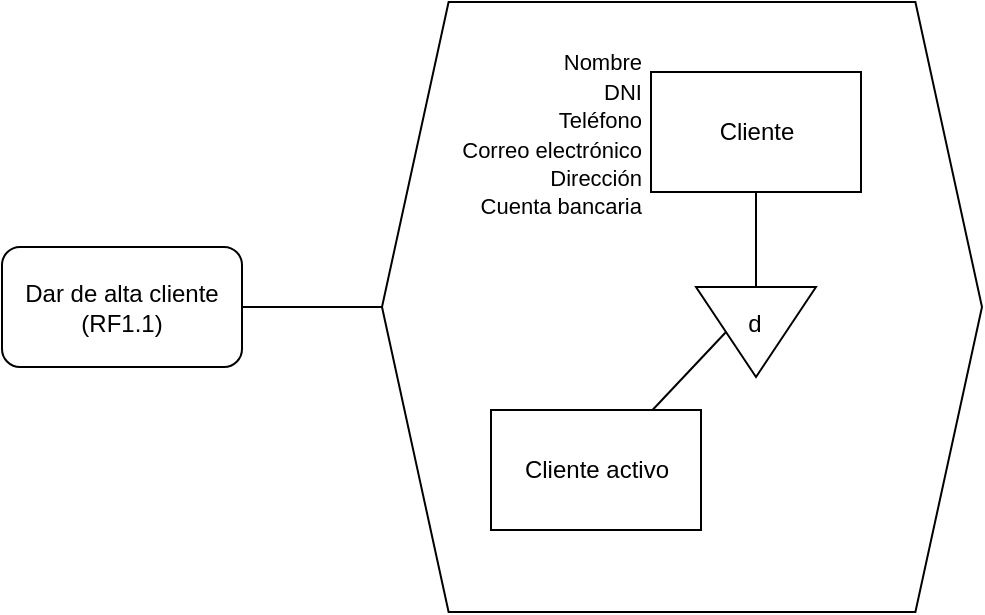 <mxfile version="20.6.0" type="google" pages="9"><diagram id="DEMGwUoFFbwo7yEj2Rn_" name="Página-1"><mxGraphModel grid="1" page="1" gridSize="10" guides="1" tooltips="1" connect="1" arrows="1" fold="1" pageScale="1" pageWidth="827" pageHeight="1169" math="0" shadow="0"><root><mxCell id="0"/><mxCell id="1" parent="0"/><mxCell id="iO_-YVehadF-31vCDSBg-1" value="Dar de alta cliente&lt;br&gt;(RF1.1)" style="rounded=1;whiteSpace=wrap;html=1;" vertex="1" parent="1"><mxGeometry x="60" y="187.5" width="120" height="60" as="geometry"/></mxCell><mxCell id="iO_-YVehadF-31vCDSBg-3" value="" style="verticalLabelPosition=bottom;verticalAlign=top;html=1;shape=hexagon;perimeter=hexagonPerimeter2;arcSize=6;size=0.111;" vertex="1" parent="1"><mxGeometry x="250" y="65" width="300" height="305" as="geometry"/></mxCell><mxCell id="iO_-YVehadF-31vCDSBg-4" value="Cliente" style="rounded=0;whiteSpace=wrap;html=1;" vertex="1" parent="1"><mxGeometry x="384.5" y="100" width="105" height="60" as="geometry"/></mxCell><mxCell id="iO_-YVehadF-31vCDSBg-5" value="" style="endArrow=none;html=1;rounded=0;entryX=0;entryY=0.5;entryDx=0;entryDy=0;exitX=1;exitY=0.5;exitDx=0;exitDy=0;" edge="1" parent="1" source="iO_-YVehadF-31vCDSBg-1" target="iO_-YVehadF-31vCDSBg-3"><mxGeometry width="50" height="50" relative="1" as="geometry"><mxPoint x="310" y="300" as="sourcePoint"/><mxPoint x="360" y="250" as="targetPoint"/></mxGeometry></mxCell><mxCell id="vYGt_gN0Xx9xvdccQPwN-7" value="&lt;font style=&quot;font-size: 11px;&quot;&gt;Nombre&lt;br&gt;DNI&lt;br&gt;Teléfono&lt;br&gt;Correo electrónico&lt;br&gt;Dirección&lt;br&gt;Cuenta bancaria&lt;/font&gt;" style="text;html=1;align=right;verticalAlign=middle;resizable=0;points=[];autosize=1;strokeColor=none;fillColor=none;" vertex="1" parent="1"><mxGeometry x="270.5" y="81" width="110" height="100" as="geometry"/></mxCell><mxCell id="8TjVAn8AsNWNyVth8qYj-1" value="" style="triangle;whiteSpace=wrap;html=1;rotation=90;" vertex="1" parent="1"><mxGeometry x="414.5" y="200" width="45" height="60" as="geometry"/></mxCell><mxCell id="8TjVAn8AsNWNyVth8qYj-2" value="d" style="text;html=1;align=center;verticalAlign=middle;resizable=0;points=[];autosize=1;strokeColor=none;fillColor=none;" vertex="1" parent="1"><mxGeometry x="421" y="211" width="30" height="30" as="geometry"/></mxCell><mxCell id="8TjVAn8AsNWNyVth8qYj-3" value="" style="endArrow=none;html=1;rounded=0;exitX=0.5;exitY=1;exitDx=0;exitDy=0;entryX=0;entryY=0.5;entryDx=0;entryDy=0;" edge="1" parent="1" source="iO_-YVehadF-31vCDSBg-4" target="8TjVAn8AsNWNyVth8qYj-1"><mxGeometry width="50" height="50" relative="1" as="geometry"><mxPoint x="340" y="280" as="sourcePoint"/><mxPoint x="390" y="230" as="targetPoint"/></mxGeometry></mxCell><mxCell id="8TjVAn8AsNWNyVth8qYj-5" value="Cliente activo" style="rounded=0;whiteSpace=wrap;html=1;" vertex="1" parent="1"><mxGeometry x="304.5" y="269" width="105" height="60" as="geometry"/></mxCell><mxCell id="8TjVAn8AsNWNyVth8qYj-6" value="" style="endArrow=none;html=1;rounded=0;entryX=0.5;entryY=1;entryDx=0;entryDy=0;" edge="1" parent="1" source="8TjVAn8AsNWNyVth8qYj-5" target="8TjVAn8AsNWNyVth8qYj-1"><mxGeometry width="50" height="50" relative="1" as="geometry"><mxPoint x="360" y="270" as="sourcePoint"/><mxPoint x="390" y="230" as="targetPoint"/></mxGeometry></mxCell></root></mxGraphModel></diagram><diagram id="1B7P2vrUWCZOcwDx-mPS" name="Página-2"><mxGraphModel grid="1" page="1" gridSize="10" guides="1" tooltips="1" connect="1" arrows="1" fold="1" pageScale="1" pageWidth="827" pageHeight="1169" math="0" shadow="0"><root><mxCell id="0"/><mxCell id="1" parent="0"/><mxCell id="SQv65v5PhSDsENT5InlF-1" value="Dar de baja cliente&lt;br&gt;(RF1.2)" style="rounded=1;whiteSpace=wrap;html=1;" vertex="1" parent="1"><mxGeometry x="50" y="172.5" width="120" height="60" as="geometry"/></mxCell><mxCell id="SQv65v5PhSDsENT5InlF-2" value="" style="verticalLabelPosition=bottom;verticalAlign=top;html=1;shape=hexagon;perimeter=hexagonPerimeter2;arcSize=6;size=0.111;" vertex="1" parent="1"><mxGeometry x="270" y="65" width="370" height="275" as="geometry"/></mxCell><mxCell id="SQv65v5PhSDsENT5InlF-3" value="Cliente" style="rounded=0;whiteSpace=wrap;html=1;" vertex="1" parent="1"><mxGeometry x="387" y="100" width="105" height="60" as="geometry"/></mxCell><mxCell id="SQv65v5PhSDsENT5InlF-4" value="" style="endArrow=none;html=1;rounded=0;entryX=0;entryY=0.5;entryDx=0;entryDy=0;exitX=1;exitY=0.5;exitDx=0;exitDy=0;" edge="1" parent="1" source="SQv65v5PhSDsENT5InlF-1" target="SQv65v5PhSDsENT5InlF-2"><mxGeometry width="50" height="50" relative="1" as="geometry"><mxPoint x="310" y="300" as="sourcePoint"/><mxPoint x="360" y="250" as="targetPoint"/></mxGeometry></mxCell><mxCell id="SQv65v5PhSDsENT5InlF-50" value="&lt;font style=&quot;font-size: 11px;&quot;&gt;Nombre&lt;br&gt;DNI&lt;br&gt;Teléfono&lt;br&gt;Correo electrónico&lt;br&gt;Dirección&lt;br&gt;Cuenta bancaria&lt;/font&gt;" style="text;html=1;align=right;verticalAlign=middle;resizable=0;points=[];autosize=1;strokeColor=none;fillColor=none;" vertex="1" parent="1"><mxGeometry x="273.5" y="81" width="110" height="100" as="geometry"/></mxCell><mxCell id="OXHgs8WZIy-A0yblZ-PR-1" value="" style="triangle;whiteSpace=wrap;html=1;rotation=90;" vertex="1" parent="1"><mxGeometry x="414" y="180" width="45" height="60" as="geometry"/></mxCell><mxCell id="OXHgs8WZIy-A0yblZ-PR-2" value="Cliente eliminado" style="rounded=0;whiteSpace=wrap;html=1;" vertex="1" parent="1"><mxGeometry x="477" y="250" width="105" height="60" as="geometry"/></mxCell><mxCell id="OXHgs8WZIy-A0yblZ-PR-3" value="Cliente activo" style="rounded=0;whiteSpace=wrap;html=1;" vertex="1" parent="1"><mxGeometry x="327" y="250" width="105" height="60" as="geometry"/></mxCell><mxCell id="OXHgs8WZIy-A0yblZ-PR-4" value="" style="endArrow=none;html=1;rounded=0;entryX=0.5;entryY=1;entryDx=0;entryDy=0;exitX=0;exitY=0.5;exitDx=0;exitDy=0;" edge="1" parent="1" source="OXHgs8WZIy-A0yblZ-PR-1" target="SQv65v5PhSDsENT5InlF-3"><mxGeometry width="50" height="50" relative="1" as="geometry"><mxPoint x="437" y="190" as="sourcePoint"/><mxPoint x="440" y="220" as="targetPoint"/></mxGeometry></mxCell><mxCell id="OXHgs8WZIy-A0yblZ-PR-5" value="" style="endArrow=none;html=1;rounded=0;exitX=0.5;exitY=0;exitDx=0;exitDy=0;entryX=0.5;entryY=1;entryDx=0;entryDy=0;" edge="1" parent="1" source="OXHgs8WZIy-A0yblZ-PR-3" target="OXHgs8WZIy-A0yblZ-PR-1"><mxGeometry width="50" height="50" relative="1" as="geometry"><mxPoint x="420" y="300" as="sourcePoint"/><mxPoint x="470" y="250" as="targetPoint"/></mxGeometry></mxCell><mxCell id="OXHgs8WZIy-A0yblZ-PR-6" value="" style="endArrow=none;html=1;rounded=0;exitX=0.5;exitY=0;exitDx=0;exitDy=0;entryX=0.5;entryY=0;entryDx=0;entryDy=0;" edge="1" parent="1" source="OXHgs8WZIy-A0yblZ-PR-2" target="OXHgs8WZIy-A0yblZ-PR-1"><mxGeometry width="50" height="50" relative="1" as="geometry"><mxPoint x="389.5" y="260" as="sourcePoint"/><mxPoint x="431.5" y="220" as="targetPoint"/></mxGeometry></mxCell><mxCell id="OXHgs8WZIy-A0yblZ-PR-7" value="d" style="text;html=1;align=center;verticalAlign=middle;resizable=0;points=[];autosize=1;strokeColor=none;fillColor=none;" vertex="1" parent="1"><mxGeometry x="421.5" y="191.5" width="30" height="30" as="geometry"/></mxCell></root></mxGraphModel></diagram><diagram id="w5QYAK_QAiBD-eUYyVa4" name="Página-3"><mxGraphModel grid="1" page="1" gridSize="10" guides="1" tooltips="1" connect="1" arrows="1" fold="1" pageScale="1" pageWidth="827" pageHeight="1169" math="0" shadow="0"><root><mxCell id="0"/><mxCell id="1" parent="0"/><mxCell id="K1hE1hfIYA2Avm141gYR-1" value="Listar clientes&lt;br&gt;(RF1.3)" style="rounded=1;whiteSpace=wrap;html=1;" vertex="1" parent="1"><mxGeometry x="40" y="155" width="120" height="60" as="geometry"/></mxCell><mxCell id="K1hE1hfIYA2Avm141gYR-2" value="" style="verticalLabelPosition=bottom;verticalAlign=top;html=1;shape=hexagon;perimeter=hexagonPerimeter2;arcSize=6;size=0.111;" vertex="1" parent="1"><mxGeometry x="243" y="50" width="390" height="270" as="geometry"/></mxCell><mxCell id="K1hE1hfIYA2Avm141gYR-3" value="Cliente" style="rounded=0;whiteSpace=wrap;html=1;" vertex="1" parent="1"><mxGeometry x="366" y="85" width="105" height="60" as="geometry"/></mxCell><mxCell id="K1hE1hfIYA2Avm141gYR-4" value="" style="endArrow=none;html=1;rounded=0;entryX=0;entryY=0.5;entryDx=0;entryDy=0;exitX=1;exitY=0.5;exitDx=0;exitDy=0;" edge="1" parent="1" source="K1hE1hfIYA2Avm141gYR-1" target="K1hE1hfIYA2Avm141gYR-2"><mxGeometry width="50" height="50" relative="1" as="geometry"><mxPoint x="290" y="285" as="sourcePoint"/><mxPoint x="340" y="235" as="targetPoint"/></mxGeometry></mxCell><mxCell id="K1hE1hfIYA2Avm141gYR-46" value="&lt;font style=&quot;font-size: 11px;&quot;&gt;Nombre&lt;br&gt;DNI&lt;br&gt;Teléfono&lt;br&gt;Correo electrónico&lt;br&gt;Dirección&lt;br&gt;Cuenta bancaria&lt;/font&gt;" style="text;html=1;align=right;verticalAlign=middle;resizable=0;points=[];autosize=1;strokeColor=none;fillColor=none;" vertex="1" parent="1"><mxGeometry x="251.5" y="65" width="110" height="100" as="geometry"/></mxCell><mxCell id="DDJWTrGeQ9TIn4-jQ_Ta-1" value="" style="triangle;whiteSpace=wrap;html=1;rotation=90;" vertex="1" parent="1"><mxGeometry x="404" y="169" width="45" height="60" as="geometry"/></mxCell><mxCell id="DDJWTrGeQ9TIn4-jQ_Ta-2" value="Cliente eliminado" style="rounded=0;whiteSpace=wrap;html=1;" vertex="1" parent="1"><mxGeometry x="467" y="239" width="105" height="60" as="geometry"/></mxCell><mxCell id="DDJWTrGeQ9TIn4-jQ_Ta-3" value="Cliente activo" style="rounded=0;whiteSpace=wrap;html=1;" vertex="1" parent="1"><mxGeometry x="317" y="239" width="105" height="60" as="geometry"/></mxCell><mxCell id="DDJWTrGeQ9TIn4-jQ_Ta-4" value="" style="endArrow=none;html=1;rounded=0;exitX=0.5;exitY=0;exitDx=0;exitDy=0;entryX=0.5;entryY=1;entryDx=0;entryDy=0;" edge="1" parent="1" source="DDJWTrGeQ9TIn4-jQ_Ta-3" target="DDJWTrGeQ9TIn4-jQ_Ta-1"><mxGeometry width="50" height="50" relative="1" as="geometry"><mxPoint x="410" y="289" as="sourcePoint"/><mxPoint x="460" y="239" as="targetPoint"/></mxGeometry></mxCell><mxCell id="DDJWTrGeQ9TIn4-jQ_Ta-5" value="" style="endArrow=none;html=1;rounded=0;exitX=0.5;exitY=0;exitDx=0;exitDy=0;entryX=0.5;entryY=0;entryDx=0;entryDy=0;" edge="1" parent="1" source="DDJWTrGeQ9TIn4-jQ_Ta-2" target="DDJWTrGeQ9TIn4-jQ_Ta-1"><mxGeometry width="50" height="50" relative="1" as="geometry"><mxPoint x="379.5" y="249" as="sourcePoint"/><mxPoint x="421.5" y="209" as="targetPoint"/></mxGeometry></mxCell><mxCell id="DDJWTrGeQ9TIn4-jQ_Ta-6" value="d" style="text;html=1;align=center;verticalAlign=middle;resizable=0;points=[];autosize=1;strokeColor=none;fillColor=none;" vertex="1" parent="1"><mxGeometry x="411.5" y="180.5" width="30" height="30" as="geometry"/></mxCell><mxCell id="DDJWTrGeQ9TIn4-jQ_Ta-7" value="" style="endArrow=none;html=1;rounded=0;exitX=0.5;exitY=1;exitDx=0;exitDy=0;entryX=0;entryY=0.5;entryDx=0;entryDy=0;" edge="1" parent="1" source="K1hE1hfIYA2Avm141gYR-3" target="DDJWTrGeQ9TIn4-jQ_Ta-1"><mxGeometry width="50" height="50" relative="1" as="geometry"><mxPoint x="390" y="300" as="sourcePoint"/><mxPoint x="430" y="170" as="targetPoint"/></mxGeometry></mxCell></root></mxGraphModel></diagram><diagram id="O7l2I3NpRtb442rErB5p" name="Página-4"><mxGraphModel grid="1" page="1" gridSize="10" guides="1" tooltips="1" connect="1" arrows="1" fold="1" pageScale="1" pageWidth="827" pageHeight="1169" math="0" shadow="0"><root><mxCell id="0"/><mxCell id="1" parent="0"/><mxCell id="ejz6q000aF-3ca07Sg5R-1" value="Modificar cliente&lt;br&gt;(RF1.4)" style="rounded=1;whiteSpace=wrap;html=1;" vertex="1" parent="1"><mxGeometry x="70" y="95" width="120" height="60" as="geometry"/></mxCell><mxCell id="ejz6q000aF-3ca07Sg5R-2" value="" style="verticalLabelPosition=bottom;verticalAlign=top;html=1;shape=hexagon;perimeter=hexagonPerimeter2;arcSize=6;size=0.111;" vertex="1" parent="1"><mxGeometry x="270" y="60" width="270" height="130" as="geometry"/></mxCell><mxCell id="ejz6q000aF-3ca07Sg5R-3" value="Cliente" style="rounded=0;whiteSpace=wrap;html=1;" vertex="1" parent="1"><mxGeometry x="378" y="95" width="105" height="60" as="geometry"/></mxCell><mxCell id="ejz6q000aF-3ca07Sg5R-4" value="" style="endArrow=none;html=1;rounded=0;entryX=0;entryY=0.5;entryDx=0;entryDy=0;exitX=1;exitY=0.5;exitDx=0;exitDy=0;" edge="1" parent="1" source="ejz6q000aF-3ca07Sg5R-1" target="ejz6q000aF-3ca07Sg5R-2"><mxGeometry width="50" height="50" relative="1" as="geometry"><mxPoint x="310" y="295" as="sourcePoint"/><mxPoint x="360" y="245" as="targetPoint"/></mxGeometry></mxCell><mxCell id="ejz6q000aF-3ca07Sg5R-38" value="&lt;font style=&quot;font-size: 11px;&quot;&gt;Nombre&lt;br&gt;DNI&lt;br&gt;Teléfono&lt;br&gt;Correo electrónico&lt;br&gt;Dirección&lt;br&gt;Cuenta bancaria&lt;/font&gt;" style="text;html=1;align=right;verticalAlign=middle;resizable=0;points=[];autosize=1;strokeColor=none;fillColor=none;" vertex="1" parent="1"><mxGeometry x="263.5" y="75" width="110" height="100" as="geometry"/></mxCell></root></mxGraphModel></diagram><diagram id="fOOiSgJMNlkc43nASpd3" name="Página-5"><mxGraphModel grid="1" page="1" gridSize="10" guides="1" tooltips="1" connect="1" arrows="1" fold="1" pageScale="1" pageWidth="827" pageHeight="1169" math="0" shadow="0"><root><mxCell id="0"/><mxCell id="1" parent="0"/><mxCell id="QGjX4oMfvWvsxtlTZB3N-1" value="Comprar vehículo&lt;br&gt;(RF1.5)" style="rounded=1;whiteSpace=wrap;html=1;" vertex="1" parent="1"><mxGeometry x="20" y="180" width="120" height="60" as="geometry"/></mxCell><mxCell id="QGjX4oMfvWvsxtlTZB3N-2" value="" style="verticalLabelPosition=bottom;verticalAlign=top;html=1;shape=hexagon;perimeter=hexagonPerimeter2;arcSize=6;size=0.075;" vertex="1" parent="1"><mxGeometry x="220" y="60" width="530" height="300" as="geometry"/></mxCell><mxCell id="QGjX4oMfvWvsxtlTZB3N-3" value="Cliente" style="rounded=0;whiteSpace=wrap;html=1;" vertex="1" parent="1"><mxGeometry x="300.5" y="116" width="90" height="60" as="geometry"/></mxCell><mxCell id="QGjX4oMfvWvsxtlTZB3N-4" value="" style="endArrow=none;html=1;rounded=0;entryX=0;entryY=0.5;entryDx=0;entryDy=0;exitX=1;exitY=0.5;exitDx=0;exitDy=0;" edge="1" parent="1" source="QGjX4oMfvWvsxtlTZB3N-1" target="QGjX4oMfvWvsxtlTZB3N-2"><mxGeometry width="50" height="50" relative="1" as="geometry"><mxPoint x="289" y="316" as="sourcePoint"/><mxPoint x="339" y="266" as="targetPoint"/></mxGeometry></mxCell><mxCell id="QGjX4oMfvWvsxtlTZB3N-5" value="Vehículo" style="rounded=0;whiteSpace=wrap;html=1;" vertex="1" parent="1"><mxGeometry x="581" y="118" width="90.5" height="54" as="geometry"/></mxCell><mxCell id="QGjX4oMfvWvsxtlTZB3N-6" value="Compra" style="rhombus;whiteSpace=wrap;html=1;" vertex="1" parent="1"><mxGeometry x="432.5" y="122" width="100" height="50" as="geometry"/></mxCell><mxCell id="QGjX4oMfvWvsxtlTZB3N-7" value="" style="endArrow=none;html=1;rounded=0;entryX=0;entryY=0.5;entryDx=0;entryDy=0;exitX=1;exitY=0.5;exitDx=0;exitDy=0;" edge="1" parent="1" source="QGjX4oMfvWvsxtlTZB3N-3" target="QGjX4oMfvWvsxtlTZB3N-6"><mxGeometry width="50" height="50" relative="1" as="geometry"><mxPoint x="307.5" y="141" as="sourcePoint"/><mxPoint x="357.5" y="91" as="targetPoint"/></mxGeometry></mxCell><mxCell id="QGjX4oMfvWvsxtlTZB3N-8" value="" style="endArrow=none;html=1;rounded=0;exitX=1;exitY=0.5;exitDx=0;exitDy=0;" edge="1" parent="1" source="QGjX4oMfvWvsxtlTZB3N-6" target="QGjX4oMfvWvsxtlTZB3N-5"><mxGeometry width="50" height="50" relative="1" as="geometry"><mxPoint x="538.5" y="146" as="sourcePoint"/><mxPoint x="592.5" y="147" as="targetPoint"/></mxGeometry></mxCell><mxCell id="QGjX4oMfvWvsxtlTZB3N-9" value="(0,1)" style="text;html=1;strokeColor=none;fillColor=none;align=center;verticalAlign=middle;whiteSpace=wrap;rounded=0;" vertex="1" parent="1"><mxGeometry x="376" y="121" width="60" height="30" as="geometry"/></mxCell><mxCell id="QGjX4oMfvWvsxtlTZB3N-10" value="(0,n)" style="text;html=1;strokeColor=none;fillColor=none;align=center;verticalAlign=middle;whiteSpace=wrap;rounded=0;" vertex="1" parent="1"><mxGeometry x="535" y="121" width="60" height="30" as="geometry"/></mxCell><mxCell id="QGjX4oMfvWvsxtlTZB3N-34" value="&lt;span style=&quot;font-size: 11px;&quot;&gt;DNI&lt;br&gt;Cuenta bancaria&lt;br&gt;&lt;/span&gt;" style="text;html=1;align=right;verticalAlign=middle;resizable=0;points=[];autosize=1;strokeColor=none;fillColor=none;" vertex="1" parent="1"><mxGeometry x="197.5" y="118" width="100" height="40" as="geometry"/></mxCell><mxCell id="QGjX4oMfvWvsxtlTZB3N-36" value="&lt;span style=&quot;font-size: 11px;&quot;&gt;Matricula&lt;br&gt;&lt;/span&gt;" style="text;html=1;align=left;verticalAlign=middle;resizable=0;points=[];autosize=1;strokeColor=none;fillColor=none;" vertex="1" parent="1"><mxGeometry x="674.5" y="118" width="70" height="30" as="geometry"/></mxCell><mxCell id="2yGwvrUU14ATjYeihXcI-1" value="Cliente activo" style="rounded=0;whiteSpace=wrap;html=1;" vertex="1" parent="1"><mxGeometry x="270.5" y="280" width="90" height="60" as="geometry"/></mxCell><mxCell id="2yGwvrUU14ATjYeihXcI-2" value="" style="triangle;whiteSpace=wrap;html=1;rotation=90;" vertex="1" parent="1"><mxGeometry x="323" y="200" width="45" height="60" as="geometry"/></mxCell><mxCell id="2yGwvrUU14ATjYeihXcI-3" value="" style="endArrow=none;html=1;rounded=0;exitX=0.5;exitY=1;exitDx=0;exitDy=0;entryX=0;entryY=0.5;entryDx=0;entryDy=0;" edge="1" parent="1" source="QGjX4oMfvWvsxtlTZB3N-3" target="2yGwvrUU14ATjYeihXcI-2"><mxGeometry width="50" height="50" relative="1" as="geometry"><mxPoint x="390" y="300" as="sourcePoint"/><mxPoint x="440" y="250" as="targetPoint"/></mxGeometry></mxCell><mxCell id="2yGwvrUU14ATjYeihXcI-4" value="" style="endArrow=none;html=1;rounded=0;exitX=0.5;exitY=0;exitDx=0;exitDy=0;entryX=0.5;entryY=1;entryDx=0;entryDy=0;" edge="1" parent="1" source="2yGwvrUU14ATjYeihXcI-1" target="2yGwvrUU14ATjYeihXcI-2"><mxGeometry width="50" height="50" relative="1" as="geometry"><mxPoint x="390" y="300" as="sourcePoint"/><mxPoint x="440" y="250" as="targetPoint"/></mxGeometry></mxCell><mxCell id="2yGwvrUU14ATjYeihXcI-5" value="d" style="text;html=1;align=center;verticalAlign=middle;resizable=0;points=[];autosize=1;strokeColor=none;fillColor=none;" vertex="1" parent="1"><mxGeometry x="330.5" y="212" width="30" height="30" as="geometry"/></mxCell><mxCell id="2yGwvrUU14ATjYeihXcI-6" value="Vendidos" style="rounded=0;whiteSpace=wrap;html=1;" vertex="1" parent="1"><mxGeometry x="519.75" y="280" width="90.5" height="54" as="geometry"/></mxCell><mxCell id="2yGwvrUU14ATjYeihXcI-7" value="&lt;font style=&quot;font-size: 11px;&quot;&gt;Precio&lt;br&gt;Fecha salida&lt;/font&gt;" style="text;html=1;align=left;verticalAlign=middle;resizable=0;points=[];autosize=1;strokeColor=none;fillColor=none;" vertex="1" parent="1"><mxGeometry x="615" y="277" width="90" height="40" as="geometry"/></mxCell><mxCell id="2yGwvrUU14ATjYeihXcI-8" value="" style="triangle;whiteSpace=wrap;html=1;rotation=90;" vertex="1" parent="1"><mxGeometry x="613" y="200" width="45" height="60" as="geometry"/></mxCell><mxCell id="2yGwvrUU14ATjYeihXcI-9" value="d" style="text;html=1;align=center;verticalAlign=middle;resizable=0;points=[];autosize=1;strokeColor=none;fillColor=none;" vertex="1" parent="1"><mxGeometry x="620.5" y="212" width="30" height="30" as="geometry"/></mxCell><mxCell id="2yGwvrUU14ATjYeihXcI-10" value="" style="endArrow=none;html=1;rounded=0;fontSize=11;entryX=0.5;entryY=1;entryDx=0;entryDy=0;exitX=0;exitY=0.5;exitDx=0;exitDy=0;" edge="1" parent="1" source="2yGwvrUU14ATjYeihXcI-8" target="QGjX4oMfvWvsxtlTZB3N-5"><mxGeometry width="50" height="50" relative="1" as="geometry"><mxPoint x="500" y="310" as="sourcePoint"/><mxPoint x="550" y="260" as="targetPoint"/></mxGeometry></mxCell><mxCell id="2yGwvrUU14ATjYeihXcI-11" value="" style="endArrow=none;html=1;rounded=0;fontSize=11;entryX=0.5;entryY=1;entryDx=0;entryDy=0;exitX=0.5;exitY=0;exitDx=0;exitDy=0;" edge="1" parent="1" source="2yGwvrUU14ATjYeihXcI-6" target="2yGwvrUU14ATjYeihXcI-8"><mxGeometry width="50" height="50" relative="1" as="geometry"><mxPoint x="500" y="310" as="sourcePoint"/><mxPoint x="550" y="260" as="targetPoint"/></mxGeometry></mxCell></root></mxGraphModel></diagram><diagram id="H-Tom1qziNCDo2zQDhrG" name="Página-6"><mxGraphModel grid="1" page="1" gridSize="10" guides="1" tooltips="1" connect="1" arrows="1" fold="1" pageScale="1" pageWidth="827" pageHeight="1169" math="0" shadow="0"><root><mxCell id="0"/><mxCell id="1" parent="0"/><mxCell id="hXQytjACD5gVzJ0EZ9ds-1" value="BD Clientes" style="shape=partialRectangle;whiteSpace=wrap;html=1;bottom=1;right=0;left=1;top=1;fillColor=none;routingCenterX=-0.5;rotation=0;" vertex="1" parent="1"><mxGeometry x="49" y="155" width="140" height="50" as="geometry"/></mxCell><mxCell id="hXQytjACD5gVzJ0EZ9ds-2" value="" style="verticalLabelPosition=bottom;verticalAlign=top;html=1;shape=hexagon;perimeter=hexagonPerimeter2;arcSize=6;size=0.111;" vertex="1" parent="1"><mxGeometry x="249" y="50" width="441" height="260" as="geometry"/></mxCell><mxCell id="hXQytjACD5gVzJ0EZ9ds-3" value="Cliente" style="rounded=0;whiteSpace=wrap;html=1;" vertex="1" parent="1"><mxGeometry x="429.5" y="75" width="105" height="60" as="geometry"/></mxCell><mxCell id="hXQytjACD5gVzJ0EZ9ds-4" value="" style="endArrow=none;html=1;rounded=0;entryX=0;entryY=0.5;entryDx=0;entryDy=0;" edge="1" parent="1" source="hXQytjACD5gVzJ0EZ9ds-1" target="hXQytjACD5gVzJ0EZ9ds-2"><mxGeometry width="50" height="50" relative="1" as="geometry"><mxPoint x="189" y="115" as="sourcePoint"/><mxPoint x="339" y="235" as="targetPoint"/></mxGeometry></mxCell><mxCell id="hXQytjACD5gVzJ0EZ9ds-19" value="&lt;font style=&quot;font-size: 11px;&quot;&gt;Nombre&lt;br&gt;DNI&lt;br&gt;Teléfono&lt;br&gt;Correo electrónico&lt;br&gt;Dirección&lt;br&gt;Cuenta bancaria&lt;/font&gt;" style="text;html=1;align=right;verticalAlign=middle;resizable=0;points=[];autosize=1;strokeColor=none;fillColor=none;" vertex="1" parent="1"><mxGeometry x="315.5" y="55" width="110" height="100" as="geometry"/></mxCell><mxCell id="DmDlXn3SE7l_B1Z4JV0W-6" value="" style="triangle;whiteSpace=wrap;html=1;rotation=90;" vertex="1" parent="1"><mxGeometry x="459.5" y="155" width="45" height="60" as="geometry"/></mxCell><mxCell id="DmDlXn3SE7l_B1Z4JV0W-8" value="d" style="text;html=1;align=center;verticalAlign=middle;resizable=0;points=[];autosize=1;strokeColor=none;fillColor=none;" vertex="1" parent="1"><mxGeometry x="467" y="165" width="30" height="30" as="geometry"/></mxCell><mxCell id="DmDlXn3SE7l_B1Z4JV0W-9" value="Cliente eliminado" style="rounded=0;whiteSpace=wrap;html=1;" vertex="1" parent="1"><mxGeometry x="520" y="220" width="110" height="55" as="geometry"/></mxCell><mxCell id="DmDlXn3SE7l_B1Z4JV0W-10" value="Cliente activo" style="rounded=0;whiteSpace=wrap;html=1;" vertex="1" parent="1"><mxGeometry x="335" y="220" width="110" height="55" as="geometry"/></mxCell><mxCell id="DmDlXn3SE7l_B1Z4JV0W-12" value="" style="endArrow=none;html=1;rounded=0;" edge="1" parent="1" source="DmDlXn3SE7l_B1Z4JV0W-10" target="DmDlXn3SE7l_B1Z4JV0W-6"><mxGeometry width="50" height="50" relative="1" as="geometry"><mxPoint x="420" y="240" as="sourcePoint"/><mxPoint x="470" y="190" as="targetPoint"/></mxGeometry></mxCell><mxCell id="DmDlXn3SE7l_B1Z4JV0W-13" value="" style="endArrow=none;html=1;rounded=0;" edge="1" parent="1" source="DmDlXn3SE7l_B1Z4JV0W-6" target="hXQytjACD5gVzJ0EZ9ds-3"><mxGeometry width="50" height="50" relative="1" as="geometry"><mxPoint x="580" y="180" as="sourcePoint"/><mxPoint x="630" y="130" as="targetPoint"/></mxGeometry></mxCell><mxCell id="DmDlXn3SE7l_B1Z4JV0W-14" value="" style="endArrow=none;html=1;rounded=0;" edge="1" parent="1" source="DmDlXn3SE7l_B1Z4JV0W-9" target="DmDlXn3SE7l_B1Z4JV0W-6"><mxGeometry width="50" height="50" relative="1" as="geometry"><mxPoint x="440.48" y="230" as="sourcePoint"/><mxPoint x="481.676" y="202.014" as="targetPoint"/></mxGeometry></mxCell></root></mxGraphModel></diagram><diagram id="B0c6YkuOsZbBO6rsUraB" name="Página-7"><mxGraphModel grid="1" page="1" gridSize="10" guides="1" tooltips="1" connect="1" arrows="1" fold="1" pageScale="1" pageWidth="827" pageHeight="1169" math="0" shadow="0"><root><mxCell id="0"/><mxCell id="1" parent="0"/><mxCell id="pm__GgqUqmZSkci7pn9I-1" value="BD Almacén" style="shape=partialRectangle;whiteSpace=wrap;html=1;bottom=1;right=0;left=1;top=1;fillColor=none;routingCenterX=-0.5;rotation=0;" vertex="1" parent="1"><mxGeometry x="30" y="175" width="140" height="50" as="geometry"/></mxCell><mxCell id="pm__GgqUqmZSkci7pn9I-2" value="" style="verticalLabelPosition=bottom;verticalAlign=top;html=1;shape=hexagon;perimeter=hexagonPerimeter2;arcSize=6;size=0.104;" vertex="1" parent="1"><mxGeometry x="220" y="60" width="320" height="280" as="geometry"/></mxCell><mxCell id="pm__GgqUqmZSkci7pn9I-3" value="Vehículo" style="rounded=0;whiteSpace=wrap;html=1;" vertex="1" parent="1"><mxGeometry x="339.5" y="82" width="105" height="60" as="geometry"/></mxCell><mxCell id="pm__GgqUqmZSkci7pn9I-4" value="" style="endArrow=none;html=1;rounded=0;entryX=0;entryY=0.5;entryDx=0;entryDy=0;" edge="1" parent="1" source="pm__GgqUqmZSkci7pn9I-1" target="pm__GgqUqmZSkci7pn9I-2"><mxGeometry width="50" height="50" relative="1" as="geometry"><mxPoint x="191" y="112" as="sourcePoint"/><mxPoint x="341" y="232" as="targetPoint"/></mxGeometry></mxCell><mxCell id="pm__GgqUqmZSkci7pn9I-15" value="&lt;span style=&quot;font-size: 11px;&quot;&gt;Matrícula&lt;br&gt;Precio&lt;br&gt;&lt;/span&gt;" style="text;html=1;align=right;verticalAlign=middle;resizable=0;points=[];autosize=1;strokeColor=none;fillColor=none;" vertex="1" parent="1"><mxGeometry x="266.5" y="92" width="70" height="40" as="geometry"/></mxCell><mxCell id="0MHc-oGrLTlpy7u9WSQc-1" value="Vendidos" style="rounded=0;whiteSpace=wrap;html=1;" vertex="1" parent="1"><mxGeometry x="289.75" y="260" width="90.5" height="54" as="geometry"/></mxCell><mxCell id="0MHc-oGrLTlpy7u9WSQc-2" value="&lt;font style=&quot;font-size: 11px;&quot;&gt;Precio&lt;br&gt;Fecha salida&lt;/font&gt;" style="text;html=1;align=left;verticalAlign=middle;resizable=0;points=[];autosize=1;strokeColor=none;fillColor=none;" vertex="1" parent="1"><mxGeometry x="385" y="257" width="90" height="40" as="geometry"/></mxCell><mxCell id="0MHc-oGrLTlpy7u9WSQc-3" value="" style="triangle;whiteSpace=wrap;html=1;rotation=90;" vertex="1" parent="1"><mxGeometry x="383" y="180" width="45" height="60" as="geometry"/></mxCell><mxCell id="0MHc-oGrLTlpy7u9WSQc-4" value="d" style="text;html=1;align=center;verticalAlign=middle;resizable=0;points=[];autosize=1;strokeColor=none;fillColor=none;" vertex="1" parent="1"><mxGeometry x="390.5" y="192" width="30" height="30" as="geometry"/></mxCell><mxCell id="0MHc-oGrLTlpy7u9WSQc-5" value="" style="endArrow=none;html=1;rounded=0;fontSize=11;exitX=0;exitY=0.5;exitDx=0;exitDy=0;entryX=0.5;entryY=1;entryDx=0;entryDy=0;" edge="1" parent="1" source="0MHc-oGrLTlpy7u9WSQc-3" target="pm__GgqUqmZSkci7pn9I-3"><mxGeometry width="50" height="50" relative="1" as="geometry"><mxPoint x="270" y="290" as="sourcePoint"/><mxPoint x="400" y="140" as="targetPoint"/></mxGeometry></mxCell><mxCell id="0MHc-oGrLTlpy7u9WSQc-6" value="" style="endArrow=none;html=1;rounded=0;fontSize=11;entryX=0.5;entryY=1;entryDx=0;entryDy=0;exitX=0.5;exitY=0;exitDx=0;exitDy=0;" edge="1" parent="1" source="0MHc-oGrLTlpy7u9WSQc-1" target="0MHc-oGrLTlpy7u9WSQc-3"><mxGeometry width="50" height="50" relative="1" as="geometry"><mxPoint x="270" y="290" as="sourcePoint"/><mxPoint x="320" y="240" as="targetPoint"/></mxGeometry></mxCell></root></mxGraphModel></diagram><diagram id="tu9xqA7o-5XWgMugCqyi" name="Página-8"><mxGraphModel grid="1" page="1" gridSize="10" guides="1" tooltips="1" connect="1" arrows="1" fold="1" pageScale="1" pageWidth="827" pageHeight="1169" math="0" shadow="0"><root><mxCell id="0"/><mxCell id="1" parent="0"/><mxCell id="b-G2V7vZG9WGMjna0c2i-1" value="" style="verticalLabelPosition=bottom;verticalAlign=top;html=1;shape=hexagon;perimeter=hexagonPerimeter2;arcSize=6;size=0.075;" vertex="1" parent="1"><mxGeometry x="249" y="90" width="530" height="320" as="geometry"/></mxCell><mxCell id="b-G2V7vZG9WGMjna0c2i-2" value="Cliente" style="rounded=0;whiteSpace=wrap;html=1;" vertex="1" parent="1"><mxGeometry x="328.5" y="146" width="90" height="60" as="geometry"/></mxCell><mxCell id="b-G2V7vZG9WGMjna0c2i-3" value="" style="endArrow=none;html=1;rounded=0;entryX=0;entryY=0.5;entryDx=0;entryDy=0;exitX=1;exitY=0.5;exitDx=0;exitDy=0;" edge="1" parent="1" source="b-G2V7vZG9WGMjna0c2i-10" target="b-G2V7vZG9WGMjna0c2i-1"><mxGeometry width="50" height="50" relative="1" as="geometry"><mxPoint x="199" y="176" as="sourcePoint"/><mxPoint x="369" y="296" as="targetPoint"/></mxGeometry></mxCell><mxCell id="b-G2V7vZG9WGMjna0c2i-4" value="Vehiculo" style="rounded=0;whiteSpace=wrap;html=1;" vertex="1" parent="1"><mxGeometry x="609.5" y="146" width="90" height="60" as="geometry"/></mxCell><mxCell id="b-G2V7vZG9WGMjna0c2i-5" value="Compra" style="rhombus;whiteSpace=wrap;html=1;" vertex="1" parent="1"><mxGeometry x="462.5" y="152" width="100" height="50" as="geometry"/></mxCell><mxCell id="b-G2V7vZG9WGMjna0c2i-6" value="" style="endArrow=none;html=1;rounded=0;entryX=0;entryY=0.5;entryDx=0;entryDy=0;exitX=1;exitY=0.5;exitDx=0;exitDy=0;" edge="1" parent="1" source="b-G2V7vZG9WGMjna0c2i-2" target="b-G2V7vZG9WGMjna0c2i-5"><mxGeometry width="50" height="50" relative="1" as="geometry"><mxPoint x="337.5" y="171" as="sourcePoint"/><mxPoint x="387.5" y="121" as="targetPoint"/></mxGeometry></mxCell><mxCell id="b-G2V7vZG9WGMjna0c2i-7" value="" style="endArrow=none;html=1;rounded=0;exitX=1;exitY=0.5;exitDx=0;exitDy=0;" edge="1" parent="1" source="b-G2V7vZG9WGMjna0c2i-5" target="b-G2V7vZG9WGMjna0c2i-4"><mxGeometry width="50" height="50" relative="1" as="geometry"><mxPoint x="568.5" y="176" as="sourcePoint"/><mxPoint x="622.5" y="177" as="targetPoint"/></mxGeometry></mxCell><mxCell id="b-G2V7vZG9WGMjna0c2i-8" value="(0,1)" style="text;html=1;strokeColor=none;fillColor=none;align=center;verticalAlign=middle;whiteSpace=wrap;rounded=0;" vertex="1" parent="1"><mxGeometry x="405" y="151" width="60" height="30" as="geometry"/></mxCell><mxCell id="b-G2V7vZG9WGMjna0c2i-9" value="(0,n)" style="text;html=1;strokeColor=none;fillColor=none;align=center;verticalAlign=middle;whiteSpace=wrap;rounded=0;" vertex="1" parent="1"><mxGeometry x="564" y="150" width="60" height="30" as="geometry"/></mxCell><mxCell id="b-G2V7vZG9WGMjna0c2i-10" value="BD Compra" style="shape=partialRectangle;whiteSpace=wrap;html=1;bottom=1;right=0;left=1;top=1;fillColor=none;routingCenterX=-0.5;rotation=0;" vertex="1" parent="1"><mxGeometry x="50" y="225" width="140" height="50" as="geometry"/></mxCell><mxCell id="b-G2V7vZG9WGMjna0c2i-11" value="&lt;span style=&quot;font-size: 11px;&quot;&gt;DNI&lt;br&gt;&lt;/span&gt;" style="text;html=1;align=right;verticalAlign=middle;resizable=0;points=[];autosize=1;strokeColor=none;fillColor=none;" vertex="1" parent="1"><mxGeometry x="284.5" y="146" width="40" height="30" as="geometry"/></mxCell><mxCell id="b-G2V7vZG9WGMjna0c2i-12" value="&lt;span style=&quot;font-size: 11px;&quot;&gt;Matricula&lt;br&gt;&lt;/span&gt;" style="text;html=1;align=left;verticalAlign=middle;resizable=0;points=[];autosize=1;strokeColor=none;fillColor=none;" vertex="1" parent="1"><mxGeometry x="702.5" y="148" width="70" height="30" as="geometry"/></mxCell><mxCell id="IPKJRuwWqQFvowpOqe7A-1" value="Vendidos" style="rounded=0;whiteSpace=wrap;html=1;" vertex="1" parent="1"><mxGeometry x="549.75" y="320" width="90.5" height="54" as="geometry"/></mxCell><mxCell id="IPKJRuwWqQFvowpOqe7A-2" value="&lt;font style=&quot;font-size: 11px;&quot;&gt;Precio&lt;br&gt;Fecha&lt;/font&gt;" style="text;html=1;align=left;verticalAlign=middle;resizable=0;points=[];autosize=1;strokeColor=none;fillColor=none;" vertex="1" parent="1"><mxGeometry x="645" y="317" width="50" height="40" as="geometry"/></mxCell><mxCell id="IPKJRuwWqQFvowpOqe7A-3" value="" style="triangle;whiteSpace=wrap;html=1;rotation=90;" vertex="1" parent="1"><mxGeometry x="643" y="240" width="45" height="60" as="geometry"/></mxCell><mxCell id="IPKJRuwWqQFvowpOqe7A-4" value="d" style="text;html=1;align=center;verticalAlign=middle;resizable=0;points=[];autosize=1;strokeColor=none;fillColor=none;" vertex="1" parent="1"><mxGeometry x="650.5" y="252" width="30" height="30" as="geometry"/></mxCell><mxCell id="IPKJRuwWqQFvowpOqe7A-5" value="" style="endArrow=none;html=1;rounded=0;fontSize=11;entryX=0.5;entryY=1;entryDx=0;entryDy=0;exitX=0;exitY=0.5;exitDx=0;exitDy=0;" edge="1" parent="1" source="IPKJRuwWqQFvowpOqe7A-3" target="b-G2V7vZG9WGMjna0c2i-4"><mxGeometry width="50" height="50" relative="1" as="geometry"><mxPoint x="530" y="350" as="sourcePoint"/><mxPoint x="656.25" y="212" as="targetPoint"/></mxGeometry></mxCell><mxCell id="IPKJRuwWqQFvowpOqe7A-6" value="" style="endArrow=none;html=1;rounded=0;fontSize=11;entryX=0.5;entryY=1;entryDx=0;entryDy=0;exitX=0.5;exitY=0;exitDx=0;exitDy=0;" edge="1" parent="1" source="IPKJRuwWqQFvowpOqe7A-1" target="IPKJRuwWqQFvowpOqe7A-3"><mxGeometry width="50" height="50" relative="1" as="geometry"><mxPoint x="530" y="350" as="sourcePoint"/><mxPoint x="580" y="300" as="targetPoint"/></mxGeometry></mxCell><mxCell id="r9Z_6Y6XHUP0u_Csw5tR-1" value="" style="triangle;whiteSpace=wrap;html=1;rotation=90;" vertex="1" parent="1"><mxGeometry x="377" y="240" width="45" height="60" as="geometry"/></mxCell><mxCell id="r9Z_6Y6XHUP0u_Csw5tR-2" value="Cliente activo" style="rounded=0;whiteSpace=wrap;html=1;" vertex="1" parent="1"><mxGeometry x="300" y="314" width="105" height="60" as="geometry"/></mxCell><mxCell id="r9Z_6Y6XHUP0u_Csw5tR-3" value="" style="endArrow=none;html=1;rounded=0;entryX=0.5;entryY=1;entryDx=0;entryDy=0;exitX=0;exitY=0.5;exitDx=0;exitDy=0;" edge="1" parent="1" source="r9Z_6Y6XHUP0u_Csw5tR-1" target="b-G2V7vZG9WGMjna0c2i-2"><mxGeometry width="50" height="50" relative="1" as="geometry"><mxPoint x="410" y="240" as="sourcePoint"/><mxPoint x="412.5" y="210" as="targetPoint"/></mxGeometry></mxCell><mxCell id="r9Z_6Y6XHUP0u_Csw5tR-4" value="" style="endArrow=none;html=1;rounded=0;exitX=0.5;exitY=0;exitDx=0;exitDy=0;entryX=0.5;entryY=1;entryDx=0;entryDy=0;" edge="1" parent="1" source="r9Z_6Y6XHUP0u_Csw5tR-2" target="r9Z_6Y6XHUP0u_Csw5tR-1"><mxGeometry width="50" height="50" relative="1" as="geometry"><mxPoint x="393" y="350" as="sourcePoint"/><mxPoint x="443" y="300" as="targetPoint"/></mxGeometry></mxCell><mxCell id="r9Z_6Y6XHUP0u_Csw5tR-5" value="d" style="text;html=1;align=center;verticalAlign=middle;resizable=0;points=[];autosize=1;strokeColor=none;fillColor=none;" vertex="1" parent="1"><mxGeometry x="384.5" y="251.5" width="30" height="30" as="geometry"/></mxCell></root></mxGraphModel></diagram><diagram id="zVTCr68aNU1NXdPwhodo" name="Página-9"><mxGraphModel grid="1" page="1" gridSize="10" guides="1" tooltips="1" connect="1" arrows="1" fold="1" pageScale="1" pageWidth="827" pageHeight="1169" math="0" shadow="0"><root><mxCell id="0"/><mxCell id="1" parent="0"/><mxCell id="WrqhC5bpP-JwNXdutQsR-10" value="" style="verticalLabelPosition=bottom;verticalAlign=top;html=1;shape=hexagon;perimeter=hexagonPerimeter2;arcSize=6;size=0.104;" vertex="1" parent="1"><mxGeometry x="220" y="610" width="775" height="400" as="geometry"/></mxCell><mxCell id="XU1FDe65F-yVGZzhQzed-21" value="Cliente" style="rounded=0;whiteSpace=wrap;html=1;" vertex="1" parent="1"><mxGeometry x="402" y="700" width="120" height="60" as="geometry"/></mxCell><mxCell id="XU1FDe65F-yVGZzhQzed-22" value="Compra" style="rhombus;whiteSpace=wrap;html=1;" vertex="1" parent="1"><mxGeometry x="592" y="700" width="80" height="60" as="geometry"/></mxCell><mxCell id="XU1FDe65F-yVGZzhQzed-23" value="Vehículo" style="whiteSpace=wrap;html=1;" vertex="1" parent="1"><mxGeometry x="742" y="700" width="120" height="60" as="geometry"/></mxCell><mxCell id="a-2qxhmEpsz2nVPCIuAu-1" value="&lt;font style=&quot;font-size: 11px;&quot;&gt;Nombre&lt;br&gt;DNI&lt;br&gt;Teléfono&lt;br&gt;Correo electrónico&lt;br&gt;Dirección&lt;br&gt;Cuenta bancaria&lt;/font&gt;" style="text;html=1;align=right;verticalAlign=middle;resizable=0;points=[];autosize=1;strokeColor=none;fillColor=none;" vertex="1" parent="1"><mxGeometry x="282" y="680" width="110" height="100" as="geometry"/></mxCell><mxCell id="eVu7KsOh2HK77W3rpMrJ-2" value="&lt;span style=&quot;font-size: 11px;&quot;&gt;Matricula&lt;br&gt;&lt;/span&gt;" style="text;html=1;align=left;verticalAlign=middle;resizable=0;points=[];autosize=1;strokeColor=none;fillColor=none;" vertex="1" parent="1"><mxGeometry x="869.5" y="701" width="70" height="30" as="geometry"/></mxCell><mxCell id="eVu7KsOh2HK77W3rpMrJ-3" value="" style="endArrow=none;html=1;rounded=0;" edge="1" parent="1" source="XU1FDe65F-yVGZzhQzed-21" target="XU1FDe65F-yVGZzhQzed-22"><mxGeometry width="50" height="50" relative="1" as="geometry"><mxPoint x="622" y="620" as="sourcePoint"/><mxPoint x="672" y="570" as="targetPoint"/></mxGeometry></mxCell><mxCell id="eVu7KsOh2HK77W3rpMrJ-4" value="" style="endArrow=none;html=1;rounded=0;" edge="1" parent="1" source="XU1FDe65F-yVGZzhQzed-22" target="XU1FDe65F-yVGZzhQzed-23"><mxGeometry width="50" height="50" relative="1" as="geometry"><mxPoint x="622" y="620" as="sourcePoint"/><mxPoint x="672" y="570" as="targetPoint"/></mxGeometry></mxCell><mxCell id="eVu7KsOh2HK77W3rpMrJ-5" value="(0,1)" style="text;html=1;align=center;verticalAlign=middle;resizable=0;points=[];autosize=1;strokeColor=none;fillColor=none;" vertex="1" parent="1"><mxGeometry x="522" y="700" width="50" height="30" as="geometry"/></mxCell><mxCell id="esQkhl51gqfT3-nR8aRT-1" value="(0,n)" style="text;html=1;align=center;verticalAlign=middle;resizable=0;points=[];autosize=1;strokeColor=none;fillColor=none;" vertex="1" parent="1"><mxGeometry x="692" y="700" width="50" height="30" as="geometry"/></mxCell><mxCell id="WrqhC5bpP-JwNXdutQsR-2" value="" style="triangle;whiteSpace=wrap;html=1;rotation=90;" vertex="1" parent="1"><mxGeometry x="439.5" y="795" width="45" height="60" as="geometry"/></mxCell><mxCell id="WrqhC5bpP-JwNXdutQsR-3" value="d" style="text;html=1;align=center;verticalAlign=middle;resizable=0;points=[];autosize=1;strokeColor=none;fillColor=none;" vertex="1" parent="1"><mxGeometry x="446" y="804.0" width="30" height="30" as="geometry"/></mxCell><mxCell id="WrqhC5bpP-JwNXdutQsR-4" value="Cliente eliminado" style="rounded=0;whiteSpace=wrap;html=1;" vertex="1" parent="1"><mxGeometry x="520" y="860" width="110" height="55" as="geometry"/></mxCell><mxCell id="WrqhC5bpP-JwNXdutQsR-5" value="Cliente activo" style="rounded=0;whiteSpace=wrap;html=1;" vertex="1" parent="1"><mxGeometry x="315" y="860" width="110" height="55" as="geometry"/></mxCell><mxCell id="WrqhC5bpP-JwNXdutQsR-7" value="" style="endArrow=none;html=1;rounded=0;" edge="1" parent="1" source="WrqhC5bpP-JwNXdutQsR-5" target="WrqhC5bpP-JwNXdutQsR-2"><mxGeometry width="50" height="50" relative="1" as="geometry"><mxPoint x="400" y="880" as="sourcePoint"/><mxPoint x="450" y="830" as="targetPoint"/></mxGeometry></mxCell><mxCell id="WrqhC5bpP-JwNXdutQsR-8" value="" style="endArrow=none;html=1;rounded=0;" edge="1" parent="1" source="WrqhC5bpP-JwNXdutQsR-4" target="WrqhC5bpP-JwNXdutQsR-2"><mxGeometry width="50" height="50" relative="1" as="geometry"><mxPoint x="420.48" y="870" as="sourcePoint"/><mxPoint x="461.676" y="842.014" as="targetPoint"/></mxGeometry></mxCell><mxCell id="WrqhC5bpP-JwNXdutQsR-9" value="" style="endArrow=none;html=1;rounded=0;" edge="1" parent="1" source="WrqhC5bpP-JwNXdutQsR-2" target="XU1FDe65F-yVGZzhQzed-21"><mxGeometry width="50" height="50" relative="1" as="geometry"><mxPoint x="622" y="810" as="sourcePoint"/><mxPoint x="672" y="760" as="targetPoint"/></mxGeometry></mxCell><mxCell id="WrqhC5bpP-JwNXdutQsR-11" value="Clientes (1)" style="rounded=1;whiteSpace=wrap;html=1;" vertex="1" parent="1"><mxGeometry x="40" y="780" width="120" height="60" as="geometry"/></mxCell><mxCell id="WrqhC5bpP-JwNXdutQsR-12" value="" style="endArrow=none;html=1;rounded=0;" edge="1" parent="1" source="WrqhC5bpP-JwNXdutQsR-10" target="WrqhC5bpP-JwNXdutQsR-11"><mxGeometry width="50" height="50" relative="1" as="geometry"><mxPoint x="240" y="282.5" as="sourcePoint"/><mxPoint x="190" y="282.5" as="targetPoint"/></mxGeometry></mxCell><mxCell id="AQRMCxxA9ToGJcuvnps5-1" value="Vendidos" style="rounded=0;whiteSpace=wrap;html=1;" vertex="1" parent="1"><mxGeometry x="709.75" y="880" width="90.5" height="54" as="geometry"/></mxCell><mxCell id="AQRMCxxA9ToGJcuvnps5-2" value="&lt;font style=&quot;font-size: 11px;&quot;&gt;Precio&lt;br&gt;Fecha&lt;/font&gt;" style="text;html=1;align=left;verticalAlign=middle;resizable=0;points=[];autosize=1;strokeColor=none;fillColor=none;" vertex="1" parent="1"><mxGeometry x="805" y="877" width="50" height="40" as="geometry"/></mxCell><mxCell id="AQRMCxxA9ToGJcuvnps5-3" value="" style="triangle;whiteSpace=wrap;html=1;rotation=90;" vertex="1" parent="1"><mxGeometry x="803" y="800" width="45" height="60" as="geometry"/></mxCell><mxCell id="AQRMCxxA9ToGJcuvnps5-4" value="d" style="text;html=1;align=center;verticalAlign=middle;resizable=0;points=[];autosize=1;strokeColor=none;fillColor=none;" vertex="1" parent="1"><mxGeometry x="810.5" y="812" width="30" height="30" as="geometry"/></mxCell><mxCell id="AQRMCxxA9ToGJcuvnps5-5" value="" style="endArrow=none;html=1;rounded=0;fontSize=11;entryX=0.5;entryY=1;entryDx=0;entryDy=0;exitX=0;exitY=0.5;exitDx=0;exitDy=0;" edge="1" parent="1" source="AQRMCxxA9ToGJcuvnps5-3" target="XU1FDe65F-yVGZzhQzed-23"><mxGeometry width="50" height="50" relative="1" as="geometry"><mxPoint x="690" y="910" as="sourcePoint"/><mxPoint x="814.5" y="766" as="targetPoint"/></mxGeometry></mxCell><mxCell id="AQRMCxxA9ToGJcuvnps5-6" value="" style="endArrow=none;html=1;rounded=0;fontSize=11;entryX=0.5;entryY=1;entryDx=0;entryDy=0;exitX=0.5;exitY=0;exitDx=0;exitDy=0;" edge="1" parent="1" source="AQRMCxxA9ToGJcuvnps5-1" target="AQRMCxxA9ToGJcuvnps5-3"><mxGeometry width="50" height="50" relative="1" as="geometry"><mxPoint x="690" y="910" as="sourcePoint"/><mxPoint x="740" y="860" as="targetPoint"/></mxGeometry></mxCell></root></mxGraphModel></diagram></mxfile>